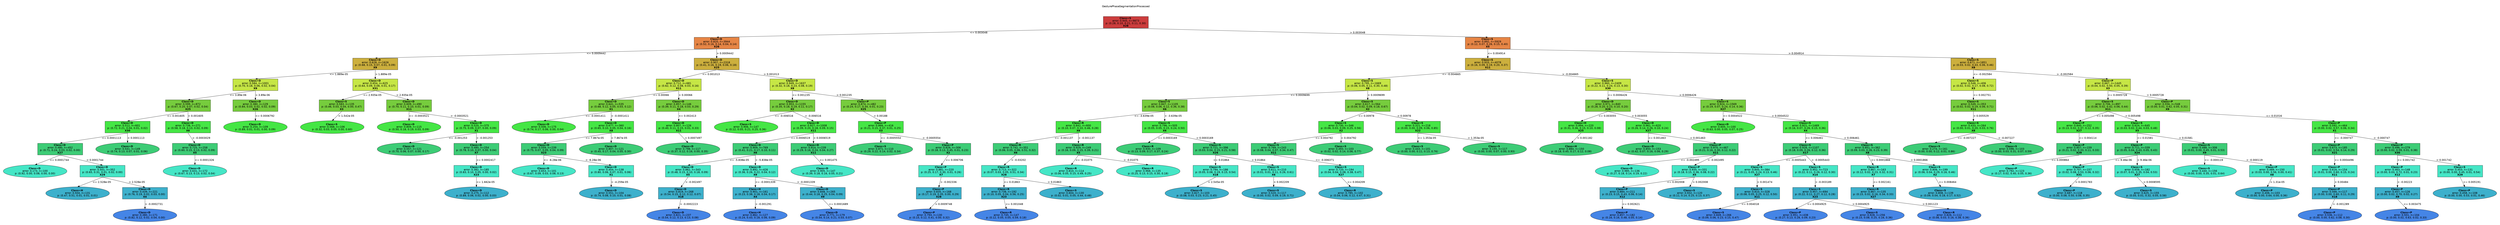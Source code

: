 digraph Tree {
splines=false;
graph [pad=".25", ranksep="0.5", nodesep="1"];
node [shape=rect, style="filled", color="black", fontname="helvetica",fillcolor="white"] ;
edge [fontname="helvetica"] ;
0 [label="GesturePhaseSegmentationProcessed", shape=plaintext];
0:s -> 1:n [style=invis];   
1 [label=<<b> Class=S </b> <br/> error: 0.945, n=9873 <br/> p: (0.28, 0.10, 0.21, 0.11, 0.30) <br/><b>X28</b>>, fillcolor="0.000 0.7 0.800", shape="rect"];
2 [label=<<b> Class=D </b> <br/> error: 0.820, n=3944 <br/> p: (0.52, 0.16, 0.14, 0.04, 0.14) <br/><b>X26</b>>, fillcolor="0.067 0.7 0.900", shape="rect"];
1:s -> 2:n [label="<= 0.003048"] ;
3 [label=<<b> Class=D </b> <br/> error: 0.628, n=1626 <br/> p: (0.68, 0.15, 0.07, 0.01, 0.09) <br/><b>X9</b>>, fillcolor="0.133 0.7 0.800", shape="rect"];
2:s -> 3:n [label="<= 0.0009442"] ;
4 [label=<<b> Class=D </b> <br/> error: 0.584, n=1001 <br/> p: (0.70, 0.18, 0.06, 0.02, 0.04) <br/><b>X9</b>>, fillcolor="0.200 0.7 0.900", shape="rect"];
3:s -> 4:n [label="<= 1.889e-05"] ;
5 [label=<<b> Class=D </b> <br/> error: 0.599, n=872 <br/> p: (0.67, 0.20, 0.07, 0.02, 0.04) <br/><b>X25</b>>, fillcolor="0.267 0.7 0.800", shape="rect"];
4:s -> 5:n [label="<= 3.89e-06"] ;
6 [label=<<b> Class=D </b> <br/> error: 0.512, n=601 <br/> p: (0.72, 0.21, 0.04, 0.01, 0.02) <br/><b>X30</b>>, fillcolor="0.333 0.7 0.900", shape="rect"];
5:s -> 6:n [label="<= 0.001605"] ;
7 [label=<<b> Class=D </b> <br/> error: 0.480, n=452 <br/> p: (0.71, 0.24, 0.03, 0.02, 0.00) <br/><b>X27</b>>, fillcolor="0.400 0.7 0.800", shape="rect"];
6:s -> 7:n [label="<= 0.0001113"] ;
8 [label=<<b> Class=D </b> <br/> error: 0.173, n=100 <br/> p: (0.92, 0.00, 0.08, 0.00, 0.00) >, fillcolor="0.467 0.7 0.900", shape="oval"];
7:s -> 8:n [label="<= 0.0001744"] ;
9 [label=<<b> Class=D </b> <br/> error: 0.501, n=352 <br/> p: (0.65, 0.31, 0.01, 0.02, 0.00) <br/><b>X29</b>>, fillcolor="0.467 0.7 0.900", shape="rect"];
7:s -> 9:n [label="> 0.0001744"] ;
10 [label=<<b> Class=H </b> <br/> error: 0.504, n=131 <br/> p: (0.47, 0.51, 0.01, 0.01, 0.01) >, fillcolor="0.533 0.7 0.800", shape="oval"];
9:s -> 10:n [label="<= 2.528e-05"] ;
11 [label=<<b> Class=D </b> <br/> error: 0.439, n=221 <br/> p: (0.76, 0.19, 0.02, 0.03, 0.00) <br/><b>X4</b>>, fillcolor="0.533 0.7 0.800", shape="rect"];
9:s -> 11:n [label="> 2.528e-05"] ;
12 [label=<<b> Class=D </b> <br/> error: 0.380, n=171 <br/> p: (0.82, 0.12, 0.02, 0.04, 0.00) >, fillcolor="0.600 0.7 0.900", shape="oval"];
11:s -> 12:n [label="> -0.0002731"] ;
13 [label=<<b> Class=D </b> <br/> error: 0.541, n=149 <br/> p: (0.74, 0.13, 0.07, 0.01, 0.06) >, fillcolor="0.400 0.7 0.800", shape="oval"];
6:s -> 13:n [label="> 0.0001113"] ;
14 [label=<<b> Class=D </b> <br/> error: 0.738, n=271 <br/> p: (0.58, 0.18, 0.13, 0.02, 0.09) <br/><b>X6</b>>, fillcolor="0.333 0.7 0.900", shape="rect"];
5:s -> 14:n [label="> 0.001605"] ;
15 [label=<<b> Class=D </b> <br/> error: 0.725, n=258 <br/> p: (0.60, 0.15, 0.13, 0.02, 0.09) <br/><b>X5</b>>, fillcolor="0.400 0.7 0.800", shape="rect"];
14:s -> 15:n [label="> -0.0003029"] ;
16 [label=<<b> Class=D </b> <br/> error: 0.631, n=172 <br/> p: (0.67, 0.13, 0.13, 0.02, 0.04) >, fillcolor="0.467 0.7 0.900", shape="oval"];
15:s -> 16:n [label="<= 0.0001326"] ;
17 [label=<<b> Class=D </b> <br/> error: 0.380, n=129 <br/> p: (0.84, 0.03, 0.02, 0.02, 0.09) <br/><b>X26</b>>, fillcolor="0.267 0.7 0.800", shape="rect"];
4:s -> 17:n [label="> 3.89e-06"] ;
18 [label=<<b> Class=D </b> <br/> error: 0.254, n=109 <br/> p: (0.89, 0.01, 0.01, 0.00, 0.09) >, fillcolor="0.333 0.7 0.900", shape="oval"];
17:s -> 18:n [label="<= 0.0006792"] ;
19 [label=<<b> Class=D </b> <br/> error: 0.654, n=625 <br/> p: (0.64, 0.09, 0.08, 0.01, 0.17) <br/><b>X31</b>>, fillcolor="0.200 0.7 0.900", shape="rect"];
3:s -> 19:n [label="> 1.889e-05"] ;
20 [label=<<b> Class=S </b> <br/> error: 0.583, n=135 <br/> p: (0.46, 0.03, 0.04, 0.00, 0.47) <br/><b>X3</b>>, fillcolor="0.267 0.7 0.800", shape="rect"];
19:s -> 20:n [label="<= 2.935e-05"] ;
21 [label=<<b> Class=S </b> <br/> error: 0.568, n=106 <br/> p: (0.32, 0.03, 0.05, 0.00, 0.60) >, fillcolor="0.333 0.7 0.900", shape="oval"];
20:s -> 21:n [label="> 1.542e-05"] ;
22 [label=<<b> Class=D </b> <br/> error: 0.609, n=490 <br/> p: (0.70, 0.11, 0.10, 0.01, 0.09) <br/><b>X11</b>>, fillcolor="0.267 0.7 0.800", shape="rect"];
19:s -> 22:n [label="> 2.935e-05"] ;
23 [label=<<b> Class=D </b> <br/> error: 0.809, n=115 <br/> p: (0.50, 0.18, 0.19, 0.03, 0.09) >, fillcolor="0.333 0.7 0.900", shape="oval"];
22:s -> 23:n [label="<= -0.0003521"] ;
24 [label=<<b> Class=D </b> <br/> error: 0.520, n=375 <br/> p: (0.75, 0.09, 0.07, 0.00, 0.09) <br/><b>X1</b>>, fillcolor="0.333 0.7 0.900", shape="rect"];
22:s -> 24:n [label="> -0.0003521"] ;
25 [label=<<b> Class=D </b> <br/> error: 0.557, n=121 <br/> p: (0.70, 0.06, 0.07, 0.00, 0.17) >, fillcolor="0.400 0.7 0.800", shape="oval"];
24:s -> 25:n [label="<= -0.001253"] ;
26 [label=<<b> Class=D </b> <br/> error: 0.480, n=254 <br/> p: (0.78, 0.10, 0.07, 0.00, 0.04) <br/><b>X7</b>>, fillcolor="0.400 0.7 0.800", shape="rect"];
24:s -> 26:n [label="> -0.001253"] ;
27 [label=<<b> Class=D </b> <br/> error: 0.382, n=185 <br/> p: (0.83, 0.10, 0.05, 0.00, 0.02) <br/><b>X23</b>>, fillcolor="0.467 0.7 0.900", shape="rect"];
26:s -> 27:n [label="<= 0.0002417"] ;
28 [label=<<b> Class=D </b> <br/> error: 0.275, n=112 <br/> p: (0.89, 0.06, 0.02, 0.00, 0.03) >, fillcolor="0.533 0.7 0.800", shape="oval"];
27:s -> 28:n [label="<= 1.662e-05"] ;
29 [label=<<b> Class=D </b> <br/> error: 0.907, n=2318 <br/> p: (0.41, 0.16, 0.19, 0.06, 0.18) <br/><b>X25</b>>, fillcolor="0.133 0.7 0.800", shape="rect"];
2:s -> 29:n [label="> 0.0009442"] ;
30 [label=<<b> Class=D </b> <br/> error: 0.712, n=681 <br/> p: (0.62, 0.12, 0.08, 0.03, 0.16) <br/><b>X11</b>>, fillcolor="0.200 0.7 0.900", shape="rect"];
29:s -> 30:n [label="<= 0.001013"] ;
31 [label=<<b> Class=D </b> <br/> error: 0.641, n=535 <br/> p: (0.68, 0.12, 0.05, 0.03, 0.12) <br/><b>X1</b>>, fillcolor="0.267 0.7 0.800", shape="rect"];
30:s -> 31:n [label="<= 0.00066"] ;
32 [label=<<b> Class=D </b> <br/> error: 0.506, n=175 <br/> p: (0.74, 0.17, 0.06, 0.00, 0.04) >, fillcolor="0.333 0.7 0.900", shape="oval"];
31:s -> 32:n [label="<= -0.0001411"] ;
33 [label=<<b> Class=D </b> <br/> error: 0.677, n=360 <br/> p: (0.65, 0.10, 0.05, 0.04, 0.16) <br/><b>X8</b>>, fillcolor="0.333 0.7 0.900", shape="rect"];
31:s -> 33:n [label="> -0.0001411"] ;
34 [label=<<b> Class=D </b> <br/> error: 0.559, n=239 <br/> p: (0.75, 0.07, 0.05, 0.04, 0.09) <br/><b>X23</b>>, fillcolor="0.400 0.7 0.800", shape="rect"];
33:s -> 34:n [label="<= 7.867e-05"] ;
35 [label=<<b> Class=D </b> <br/> error: 0.653, n=101 <br/> p: (0.67, 0.09, 0.03, 0.08, 0.13) >, fillcolor="0.467 0.7 0.900", shape="oval"];
34:s -> 35:n [label="<= -6.28e-06"] ;
36 [label=<<b> Class=D </b> <br/> error: 0.454, n=138 <br/> p: (0.80, 0.06, 0.07, 0.01, 0.06) <br/><b>X1</b>>, fillcolor="0.467 0.7 0.900", shape="rect"];
34:s -> 36:n [label="> -6.28e-06"] ;
37 [label=<<b> Class=D </b> <br/> error: 0.551, n=104 <br/> p: (0.74, 0.08, 0.10, 0.01, 0.08) >, fillcolor="0.533 0.7 0.800", shape="oval"];
36:s -> 37:n [label="> -4.259e-05"] ;
38 [label=<<b> Class=D </b> <br/> error: 0.807, n=121 <br/> p: (0.45, 0.17, 0.04, 0.05, 0.30) >, fillcolor="0.400 0.7 0.800", shape="oval"];
33:s -> 38:n [label="> 7.867e-05"] ;
39 [label=<<b> Class=D </b> <br/> error: 0.857, n=146 <br/> p: (0.39, 0.11, 0.18, 0.03, 0.29) <br/><b>X4</b>>, fillcolor="0.267 0.7 0.800", shape="rect"];
30:s -> 39:n [label="> 0.00066"] ;
40 [label=<<b> Class=D </b> <br/> error: 0.807, n=126 <br/> p: (0.40, 0.11, 0.15, 0.01, 0.33) <br/><b>X11</b>>, fillcolor="0.333 0.7 0.900", shape="rect"];
39:s -> 40:n [label="<= 0.002413"] ;
41 [label=<<b> Class=D </b> <br/> error: 0.798, n=117 <br/> p: (0.37, 0.12, 0.16, 0.00, 0.35) >, fillcolor="0.400 0.7 0.800", shape="oval"];
40:s -> 41:n [label="> 0.0007497"] ;
42 [label=<<b> Class=D </b> <br/> error: 0.949, n=1637 <br/> p: (0.32, 0.18, 0.23, 0.08, 0.19) <br/><b>X8</b>>, fillcolor="0.200 0.7 0.900", shape="rect"];
29:s -> 42:n [label="> 0.001013"] ;
43 [label=<<b> Class=D </b> <br/> error: 0.953, n=1155 <br/> p: (0.35, 0.18, 0.19, 0.11, 0.17) <br/><b>X2</b>>, fillcolor="0.267 0.7 0.800", shape="rect"];
42:s -> 43:n [label="<= 0.001235"] ;
44 [label=<<b> Class=S </b> <br/> error: 0.906, n=147 <br/> p: (0.12, 0.05, 0.21, 0.25, 0.36) >, fillcolor="0.333 0.7 0.900", shape="oval"];
43:s -> 44:n [label="<= -0.006516"] ;
45 [label=<<b> Class=D </b> <br/> error: 0.927, n=1008 <br/> p: (0.39, 0.20, 0.18, 0.09, 0.15) <br/><b>X11</b>>, fillcolor="0.333 0.7 0.900", shape="rect"];
43:s -> 45:n [label="> -0.006516"] ;
46 [label=<<b> Class=D </b> <br/> error: 0.909, n=769 <br/> p: (0.41, 0.21, 0.17, 0.10, 0.11) <br/><b>X6</b>>, fillcolor="0.400 0.7 0.800", shape="rect"];
45:s -> 46:n [label="<= 0.0006519"] ;
47 [label=<<b> Class=D </b> <br/> error: 0.862, n=343 <br/> p: (0.48, 0.15, 0.10, 0.18, 0.09) <br/><b>X5</b>>, fillcolor="0.467 0.7 0.900", shape="rect"];
46:s -> 47:n [label="<= -5.838e-05"] ;
48 [label=<<b> Class=D </b> <br/> error: 0.819, n=268 <br/> p: (0.54, 0.15, 0.12, 0.12, 0.07) <br/><b>X18</b>>, fillcolor="0.533 0.7 0.800", shape="rect"];
47:s -> 48:n [label="> -0.002497"] ;
49 [label=<<b> Class=D </b> <br/> error: 0.821, n=237 <br/> p: (0.54, 0.12, 0.13, 0.13, 0.08) >, fillcolor="0.600 0.7 0.900", shape="oval"];
48:s -> 49:n [label="> -0.0002223"] ;
50 [label=<<b> Class=D </b> <br/> error: 0.892, n=426 <br/> p: (0.36, 0.26, 0.22, 0.04, 0.12) <br/><b>X9</b>>, fillcolor="0.467 0.7 0.900", shape="rect"];
46:s -> 50:n [label="> -5.838e-05"] ;
51 [label=<<b> Class=H </b> <br/> error: 0.901, n=161 <br/> p: (0.23, 0.38, 0.18, 0.04, 0.17) <br/><b>X4</b>>, fillcolor="0.533 0.7 0.800", shape="rect"];
50:s -> 51:n [label="<= -0.0001339"] ;
52 [label=<<b> Class=H </b> <br/> error: 0.862, n=127 <br/> p: (0.24, 0.43, 0.18, 0.06, 0.09) >, fillcolor="0.600 0.7 0.900", shape="oval"];
51:s -> 52:n [label="> -0.001291"] ;
53 [label=<<b> Class=D </b> <br/> error: 0.848, n=265 <br/> p: (0.44, 0.18, 0.25, 0.04, 0.09) <br/><b>X9</b>>, fillcolor="0.533 0.7 0.800", shape="rect"];
50:s -> 53:n [label="> -0.0001339"] ;
54 [label=<<b> Class=D </b> <br/> error: 0.771, n=179 <br/> p: (0.54, 0.14, 0.21, 0.03, 0.07) >, fillcolor="0.600 0.7 0.900", shape="oval"];
53:s -> 54:n [label="<= 0.0001689"] ;
55 [label=<<b> Class=D </b> <br/> error: 0.914, n=239 <br/> p: (0.29, 0.16, 0.24, 0.04, 0.27) <br/><b>X11</b>>, fillcolor="0.400 0.7 0.800", shape="rect"];
45:s -> 55:n [label="> 0.0006519"] ;
56 [label=<<b> Class=D </b> <br/> error: 0.905, n=147 <br/> p: (0.39, 0.18, 0.16, 0.05, 0.21) >, fillcolor="0.467 0.7 0.900", shape="oval"];
55:s -> 56:n [label="<= 0.001475"] ;
57 [label=<<b> Class=P </b> <br/> error: 0.874, n=482 <br/> p: (0.24, 0.17, 0.34, 0.01, 0.23) <br/><b>X25</b>>, fillcolor="0.267 0.7 0.800", shape="rect"];
42:s -> 57:n [label="> 0.001235"] ;
58 [label=<<b> Class=P </b> <br/> error: 0.866, n=416 <br/> p: (0.21, 0.15, 0.37, 0.01, 0.25) <br/><b>X3</b>>, fillcolor="0.333 0.7 0.900", shape="rect"];
57:s -> 58:n [label="> 0.00188"] ;
59 [label=<<b> Class=S </b> <br/> error: 0.871, n=110 <br/> p: (0.29, 0.22, 0.14, 0.02, 0.34) >, fillcolor="0.400 0.7 0.800", shape="oval"];
58:s -> 59:n [label="<= -0.0005554"] ;
60 [label=<<b> Class=P </b> <br/> error: 0.826, n=306 <br/> p: (0.18, 0.13, 0.45, 0.01, 0.23) <br/><b>X2</b>>, fillcolor="0.400 0.7 0.800", shape="rect"];
58:s -> 60:n [label="> -0.0005554"] ;
61 [label=<<b> Class=P </b> <br/> error: 0.881, n=220 <br/> p: (0.25, 0.17, 0.30, 0.01, 0.26) <br/><b>X7</b>>, fillcolor="0.467 0.7 0.900", shape="rect"];
60:s -> 61:n [label="<= 0.006706"] ;
62 [label=<<b> Class=P </b> <br/> error: 0.835, n=168 <br/> p: (0.17, 0.19, 0.35, 0.00, 0.29) <br/><b>X28</b>>, fillcolor="0.533 0.7 0.800", shape="rect"];
61:s -> 62:n [label="> -0.002336"] ;
63 [label=<<b> Class=P </b> <br/> error: 0.793, n=130 <br/> p: (0.15, 0.12, 0.41, 0.00, 0.32) >, fillcolor="0.600 0.7 0.900", shape="oval"];
62:s -> 63:n [label="> 0.0009748"] ;
64 [label=<<b> Class=S </b> <br/> error: 0.892, n=5929 <br/> p: (0.12, 0.07, 0.26, 0.15, 0.40) <br/><b>X5</b>>, fillcolor="0.067 0.7 0.900", shape="rect"];
1:s -> 64:n [label="> 0.003048"] ;
65 [label=<<b> Class=S </b> <br/> error: 0.933, n=4078 <br/> p: (0.16, 0.09, 0.19, 0.20, 0.37) <br/><b>X11</b>>, fillcolor="0.133 0.7 0.800", shape="rect"];
64:s -> 65:n [label="<= 0.004914"] ;
66 [label=<<b> Class=S </b> <br/> error: 0.795, n=1669 <br/> p: (0.06, 0.05, 0.11, 0.30, 0.48) <br/><b>X8</b>>, fillcolor="0.200 0.7 0.900", shape="rect"];
65:s -> 66:n [label="<= -0.004665"] ;
67 [label=<<b> Class=S </b> <br/> error: 0.847, n=1105 <br/> p: (0.08, 0.06, 0.12, 0.36, 0.38) <br/><b>X6</b>>, fillcolor="0.267 0.7 0.800", shape="rect"];
66:s -> 67:n [label="<= 0.0009699"] ;
68 [label=<<b> Class=R </b> <br/> error: 0.842, n=600 <br/> p: (0.10, 0.07, 0.10, 0.46, 0.28) <br/><b>X6</b>>, fillcolor="0.333 0.7 0.900", shape="rect"];
67:s -> 68:n [label="<= -3.639e-05"] ;
69 [label=<<b> Class=R </b> <br/> error: 0.742, n=351 <br/> p: (0.06, 0.05, 0.06, 0.51, 0.32) <br/><b>X6</b>>, fillcolor="0.400 0.7 0.800", shape="rect"];
68:s -> 69:n [label="<= -0.001137"] ;
70 [label=<<b> Class=R </b> <br/> error: 0.713, n=322 <br/> p: (0.07, 0.03, 0.05, 0.51, 0.34) <br/><b>X28</b>>, fillcolor="0.467 0.7 0.900", shape="rect"];
69:s -> 70:n [label="> -0.03202"] ;
71 [label=<<b> Class=R </b> <br/> error: 0.738, n=192 <br/> p: (0.10, 0.05, 0.04, 0.56, 0.25) <br/><b>X23</b>>, fillcolor="0.533 0.7 0.800", shape="rect"];
70:s -> 71:n [label="<= 0.01863"] ;
72 [label=<<b> Class=R </b> <br/> error: 0.745, n=147 <br/> p: (0.12, 0.05, 0.05, 0.59, 0.18) >, fillcolor="0.600 0.7 0.900", shape="oval"];
71:s -> 72:n [label="<= 0.001048"] ;
73 [label=<<b> Class=S </b> <br/> error: 0.604, n=130 <br/> p: (0.02, 0.01, 0.05, 0.44, 0.48) >, fillcolor="0.533 0.7 0.800", shape="oval"];
70:s -> 73:n [label="> 0.01863"] ;
74 [label=<<b> Class=R </b> <br/> error: 0.929, n=249 <br/> p: (0.16, 0.09, 0.15, 0.39, 0.21) <br/><b>X5</b>>, fillcolor="0.400 0.7 0.800", shape="rect"];
68:s -> 74:n [label="> -0.001137"] ;
75 [label=<<b> Class=R </b> <br/> error: 0.810, n=114 <br/> p: (0.06, 0.05, 0.15, 0.49, 0.25) >, fillcolor="0.467 0.7 0.900", shape="oval"];
74:s -> 75:n [label="<= -0.01075"] ;
76 [label=<<b> Class=R </b> <br/> error: 0.968, n=135 <br/> p: (0.25, 0.13, 0.15, 0.30, 0.18) >, fillcolor="0.467 0.7 0.900", shape="oval"];
74:s -> 76:n [label="> -0.01075"] ;
77 [label=<<b> Class=S </b> <br/> error: 0.796, n=505 <br/> p: (0.05, 0.05, 0.15, 0.24, 0.50) <br/><b>X6</b>>, fillcolor="0.333 0.7 0.900", shape="rect"];
67:s -> 77:n [label="> -3.639e-05"] ;
78 [label=<<b> Class=R </b> <br/> error: 0.930, n=109 <br/> p: (0.13, 0.09, 0.17, 0.37, 0.24) >, fillcolor="0.400 0.7 0.800", shape="oval"];
77:s -> 78:n [label="<= 0.0003169"] ;
79 [label=<<b> Class=S </b> <br/> error: 0.721, n=396 <br/> p: (0.03, 0.04, 0.15, 0.21, 0.58) <br/><b>X26</b>>, fillcolor="0.400 0.7 0.800", shape="rect"];
77:s -> 79:n [label="> 0.0003169"] ;
80 [label=<<b> Class=S </b> <br/> error: 0.794, n=186 <br/> p: (0.05, 0.08, 0.19, 0.15, 0.54) <br/><b>X18</b>>, fillcolor="0.467 0.7 0.900", shape="rect"];
79:s -> 80:n [label="<= 0.01864"] ;
81 [label=<<b> Class=S </b> <br/> error: 0.827, n=103 <br/> p: (0.08, 0.03, 0.23, 0.21, 0.45) >, fillcolor="0.533 0.7 0.800", shape="oval"];
80:s -> 81:n [label="> 2.545e-05"] ;
82 [label=<<b> Class=S </b> <br/> error: 0.611, n=210 <br/> p: (0.01, 0.01, 0.11, 0.26, 0.61) <br/><b>X6</b>>, fillcolor="0.467 0.7 0.900", shape="rect"];
79:s -> 82:n [label="> 0.01864"] ;
83 [label=<<b> Class=S </b> <br/> error: 0.520, n=117 <br/> p: (0.00, 0.02, 0.09, 0.19, 0.71) >, fillcolor="0.533 0.7 0.800", shape="oval"];
82:s -> 83:n [label="> 0.002209"] ;
84 [label=<<b> Class=S </b> <br/> error: 0.617, n=564 <br/> p: (0.04, 0.02, 0.09, 0.18, 0.67) <br/><b>X2</b>>, fillcolor="0.267 0.7 0.800", shape="rect"];
66:s -> 84:n [label="> 0.0009699"] ;
85 [label=<<b> Class=S </b> <br/> error: 0.730, n=346 <br/> p: (0.06, 0.03, 0.09, 0.25, 0.56) <br/><b>X2</b>>, fillcolor="0.333 0.7 0.900", shape="rect"];
84:s -> 85:n [label="<= 0.00978"] ;
86 [label=<<b> Class=S </b> <br/> error: 0.769, n=243 <br/> p: (0.08, 0.04, 0.07, 0.34, 0.47) <br/><b>X11</b>>, fillcolor="0.400 0.7 0.800", shape="rect"];
85:s -> 86:n [label="<= 0.004792"] ;
87 [label=<<b> Class=S </b> <br/> error: 0.720, n=194 <br/> p: (0.04, 0.04, 0.08, 0.38, 0.47) <br/><b>X27</b>>, fillcolor="0.467 0.7 0.900", shape="rect"];
86:s -> 87:n [label="<= -0.006371"] ;
88 [label=<<b> Class=R </b> <br/> error: 0.785, n=102 <br/> p: (0.04, 0.06, 0.12, 0.47, 0.31) >, fillcolor="0.533 0.7 0.800", shape="oval"];
87:s -> 88:n [label="<= 0.004209"] ;
89 [label=<<b> Class=S </b> <br/> error: 0.493, n=103 <br/> p: (0.02, 0.02, 0.14, 0.06, 0.77) >, fillcolor="0.400 0.7 0.800", shape="oval"];
85:s -> 89:n [label="> 0.004792"] ;
90 [label=<<b> Class=S </b> <br/> error: 0.321, n=218 <br/> p: (0.00, 0.00, 0.09, 0.06, 0.85) <br/><b>X22</b>>, fillcolor="0.333 0.7 0.900", shape="rect"];
84:s -> 90:n [label="> 0.00978"] ;
91 [label=<<b> Class=S </b> <br/> error: 0.443, n=101 <br/> p: (0.00, 0.00, 0.11, 0.13, 0.76) >, fillcolor="0.400 0.7 0.800", shape="oval"];
90:s -> 91:n [label="<= 1.353e-05"] ;
92 [label=<<b> Class=S </b> <br/> error: 0.155, n=117 <br/> p: (0.00, 0.00, 0.07, 0.00, 0.93) >, fillcolor="0.400 0.7 0.800", shape="oval"];
90:s -> 92:n [label="> 1.353e-05"] ;
93 [label=<<b> Class=S </b> <br/> error: 0.960, n=2409 <br/> p: (0.22, 0.11, 0.24, 0.13, 0.30) <br/><b>X30</b>>, fillcolor="0.200 0.7 0.900", shape="rect"];
65:s -> 93:n [label="> -0.004665"] ;
94 [label=<<b> Class=D </b> <br/> error: 0.971, n=840 <br/> p: (0.28, 0.20, 0.23, 0.10, 0.20) <br/><b>X26</b>>, fillcolor="0.267 0.7 0.800", shape="rect"];
93:s -> 94:n [label="<= 0.0006426"] ;
95 [label=<<b> Class=H </b> <br/> error: 0.894, n=220 <br/> p: (0.31, 0.36, 0.15, 0.10, 0.08) <br/><b>X25</b>>, fillcolor="0.333 0.7 0.900", shape="rect"];
94:s -> 95:n [label="<= 0.003055"] ;
96 [label=<<b> Class=H </b> <br/> error: 0.884, n=150 <br/> p: (0.18, 0.45, 0.17, 0.12, 0.08) >, fillcolor="0.400 0.7 0.800", shape="oval"];
95:s -> 96:n [label="> 0.001182"] ;
97 [label=<<b> Class=D </b> <br/> error: 0.961, n=620 <br/> p: (0.26, 0.14, 0.26, 0.10, 0.24) <br/><b>X27</b>>, fillcolor="0.333 0.7 0.900", shape="rect"];
94:s -> 97:n [label="> 0.003055"] ;
98 [label=<<b> Class=D </b> <br/> error: 0.850, n=153 <br/> p: (0.42, 0.07, 0.16, 0.06, 0.29) >, fillcolor="0.400 0.7 0.800", shape="oval"];
97:s -> 98:n [label="<= 0.001463"] ;
99 [label=<<b> Class=P </b> <br/> error: 0.970, n=467 <br/> p: (0.21, 0.16, 0.30, 0.12, 0.22) <br/><b>X11</b>>, fillcolor="0.400 0.7 0.800", shape="rect"];
97:s -> 99:n [label="> 0.001463"] ;
100 [label=<<b> Class=D </b> <br/> error: 0.985, n=136 <br/> p: (0.27, 0.18, 0.14, 0.19, 0.22) >, fillcolor="0.467 0.7 0.900", shape="oval"];
99:s -> 100:n [label="<= -0.002495"] ;
101 [label=<<b> Class=P </b> <br/> error: 0.935, n=331 <br/> p: (0.18, 0.15, 0.36, 0.08, 0.22) <br/><b>X5</b>>, fillcolor="0.467 0.7 0.900", shape="rect"];
99:s -> 101:n [label="> -0.002495"] ;
102 [label=<<b> Class=P </b> <br/> error: 0.884, n=211 <br/> p: (0.23, 0.15, 0.43, 0.06, 0.14) <br/><b>X12</b>>, fillcolor="0.533 0.7 0.800", shape="rect"];
101:s -> 102:n [label="<= 0.002008"] ;
103 [label=<<b> Class=P </b> <br/> error: 0.857, n=182 <br/> p: (0.16, 0.16, 0.48, 0.05, 0.14) >, fillcolor="0.600 0.7 0.900", shape="oval"];
102:s -> 103:n [label="<= 0.002621"] ;
104 [label=<<b> Class=S </b> <br/> error: 0.932, n=120 <br/> p: (0.11, 0.14, 0.25, 0.13, 0.37) >, fillcolor="0.533 0.7 0.800", shape="oval"];
101:s -> 104:n [label="> 0.002008"] ;
105 [label=<<b> Class=S </b> <br/> error: 0.924, n=1569 <br/> p: (0.19, 0.07, 0.24, 0.14, 0.36) <br/><b>X27</b>>, fillcolor="0.267 0.7 0.800", shape="rect"];
93:s -> 105:n [label="> 0.0006426"] ;
106 [label=<<b> Class=D </b> <br/> error: 0.605, n=100 <br/> p: (0.63, 0.00, 0.05, 0.07, 0.25) >, fillcolor="0.333 0.7 0.900", shape="oval"];
105:s -> 106:n [label="<= 0.0004522"] ;
107 [label=<<b> Class=S </b> <br/> error: 0.921, n=1469 <br/> p: (0.16, 0.07, 0.26, 0.15, 0.36) <br/><b>X4</b>>, fillcolor="0.333 0.7 0.900", shape="rect"];
105:s -> 107:n [label="> 0.0004522"] ;
108 [label=<<b> Class=S </b> <br/> error: 0.928, n=1107 <br/> p: (0.18, 0.09, 0.26, 0.12, 0.36) <br/><b>X17</b>>, fillcolor="0.400 0.7 0.800", shape="rect"];
107:s -> 108:n [label="<= 0.006461"] ;
109 [label=<<b> Class=S </b> <br/> error: 0.845, n=384 <br/> p: (0.11, 0.05, 0.24, 0.13, 0.46) <br/><b>X27</b>>, fillcolor="0.467 0.7 0.900", shape="rect"];
108:s -> 109:n [label="<= -0.0005443"] ;
110 [label=<<b> Class=S </b> <br/> error: 0.810, n=328 <br/> p: (0.08, 0.05, 0.25, 0.12, 0.50) <br/><b>X11</b>>, fillcolor="0.533 0.7 0.800", shape="rect"];
109:s -> 110:n [label="> 0.001474"] ;
111 [label=<<b> Class=S </b> <br/> error: 0.849, n=266 <br/> p: (0.09, 0.06, 0.23, 0.15, 0.47) >, fillcolor="0.600 0.7 0.900", shape="oval"];
110:s -> 111:n [label="<= 0.004018"] ;
112 [label=<<b> Class=S </b> <br/> error: 0.952, n=723 <br/> p: (0.22, 0.11, 0.26, 0.12, 0.30) <br/><b>X14</b>>, fillcolor="0.467 0.7 0.900", shape="rect"];
108:s -> 112:n [label="> -0.0005443"] ;
113 [label=<<b> Class=S </b> <br/> error: 0.957, n=694 <br/> p: (0.22, 0.11, 0.27, 0.12, 0.28) <br/><b>X23</b>>, fillcolor="0.533 0.7 0.800", shape="rect"];
112:s -> 113:n [label="> -0.003189"] ;
114 [label=<<b> Class=P </b> <br/> error: 0.951, n=438 <br/> p: (0.27, 0.13, 0.28, 0.09, 0.23) >, fillcolor="0.600 0.7 0.900", shape="oval"];
113:s -> 114:n [label="<= 0.0004925"] ;
115 [label=<<b> Class=S </b> <br/> error: 0.928, n=256 <br/> p: (0.15, 0.08, 0.25, 0.16, 0.36) >, fillcolor="0.600 0.7 0.900", shape="oval"];
113:s -> 115:n [label="> 0.0004925"] ;
116 [label=<<b> Class=S </b> <br/> error: 0.851, n=362 <br/> p: (0.09, 0.03, 0.26, 0.23, 0.39) <br/><b>X8</b>>, fillcolor="0.400 0.7 0.800", shape="rect"];
107:s -> 116:n [label="> 0.006461"] ;
117 [label=<<b> Class=R </b> <br/> error: 0.867, n=163 <br/> p: (0.12, 0.02, 0.23, 0.32, 0.31) <br/><b>X7</b>>, fillcolor="0.467 0.7 0.900", shape="rect"];
116:s -> 117:n [label="<= 0.0001866"] ;
118 [label=<<b> Class=R </b> <br/> error: 0.867, n=135 <br/> p: (0.15, 0.02, 0.16, 0.34, 0.33) <br/><b>X27</b>>, fillcolor="0.533 0.7 0.800", shape="rect"];
117:s -> 118:n [label="<= 0.002161"] ;
119 [label=<<b> Class=R </b> <br/> error: 0.826, n=112 <br/> p: (0.08, 0.03, 0.16, 0.38, 0.36) >, fillcolor="0.600 0.7 0.900", shape="oval"];
118:s -> 119:n [label="> 0.001123"] ;
120 [label=<<b> Class=S </b> <br/> error: 0.806, n=199 <br/> p: (0.06, 0.04, 0.29, 0.16, 0.46) <br/><b>X2</b>>, fillcolor="0.467 0.7 0.900", shape="rect"];
116:s -> 120:n [label="> 0.0001866"] ;
121 [label=<<b> Class=S </b> <br/> error: 0.808, n=139 <br/> p: (0.09, 0.04, 0.18, 0.17, 0.52) >, fillcolor="0.533 0.7 0.800", shape="oval"];
120:s -> 121:n [label="<= 0.008464"] ;
122 [label=<<b> Class=S </b> <br/> error: 0.671, n=1851 <br/> p: (0.03, 0.02, 0.43, 0.06, 0.46) <br/><b>X8</b>>, fillcolor="0.133 0.7 0.800", shape="rect"];
64:s -> 122:n [label="> 0.004914"] ;
123 [label=<<b> Class=S </b> <br/> error: 0.548, n=406 <br/> p: (0.02, 0.02, 0.17, 0.08, 0.72) <br/><b>X3</b>>, fillcolor="0.200 0.7 0.900", shape="rect"];
122:s -> 123:n [label="<= -0.002584"] ;
124 [label=<<b> Class=S </b> <br/> error: 0.549, n=353 <br/> p: (0.02, 0.02, 0.19, 0.06, 0.71) <br/><b>X11</b>>, fillcolor="0.267 0.7 0.800", shape="rect"];
123:s -> 124:n [label="<= 0.002751"] ;
125 [label=<<b> Class=S </b> <br/> error: 0.433, n=264 <br/> p: (0.00, 0.01, 0.20, 0.03, 0.76) <br/><b>X8</b>>, fillcolor="0.333 0.7 0.900", shape="rect"];
124:s -> 125:n [label="> 0.005529"] ;
126 [label=<<b> Class=S </b> <br/> error: 0.274, n=161 <br/> p: (0.00, 0.00, 0.12, 0.01, 0.86) >, fillcolor="0.400 0.7 0.800", shape="oval"];
125:s -> 126:n [label="<= -0.007227"] ;
127 [label=<<b> Class=S </b> <br/> error: 0.596, n=103 <br/> p: (0.00, 0.03, 0.31, 0.07, 0.59) >, fillcolor="0.400 0.7 0.800", shape="oval"];
125:s -> 127:n [label="> -0.007227"] ;
128 [label=<<b> Class=P </b> <br/> error: 0.667, n=1445 <br/> p: (0.04, 0.02, 0.50, 0.05, 0.39) <br/><b>X3</b>>, fillcolor="0.200 0.7 0.900", shape="rect"];
122:s -> 128:n [label="> -0.002584"] ;
129 [label=<<b> Class=S </b> <br/> error: 0.706, n=897 <br/> p: (0.06, 0.02, 0.42, 0.06, 0.44) <br/><b>X11</b>>, fillcolor="0.267 0.7 0.800", shape="rect"];
128:s -> 129:n [label="<= 0.0005728"] ;
130 [label=<<b> Class=P </b> <br/> error: 0.840, n=252 <br/> p: (0.13, 0.02, 0.37, 0.12, 0.35) <br/><b>X27</b>>, fillcolor="0.333 0.7 0.900", shape="rect"];
129:s -> 130:n [label="<= 0.005498"] ;
131 [label=<<b> Class=P </b> <br/> error: 0.857, n=159 <br/> p: (0.21, 0.02, 0.33, 0.11, 0.33) <br/><b>X29</b>>, fillcolor="0.400 0.7 0.800", shape="rect"];
130:s -> 131:n [label="<= 0.004114"] ;
132 [label=<<b> Class=P </b> <br/> error: 0.792, n=123 <br/> p: (0.17, 0.02, 0.40, 0.05, 0.36) >, fillcolor="0.467 0.7 0.900", shape="oval"];
131:s -> 132:n [label="<= 0.000864"] ;
133 [label=<<b> Class=S </b> <br/> error: 0.624, n=645 <br/> p: (0.03, 0.02, 0.44, 0.03, 0.48) <br/><b>X5</b>>, fillcolor="0.333 0.7 0.900", shape="rect"];
129:s -> 133:n [label="> 0.005498"] ;
134 [label=<<b> Class=P </b> <br/> error: 0.711, n=339 <br/> p: (0.05, 0.04, 0.43, 0.05, 0.43) <br/><b>X24</b>>, fillcolor="0.400 0.7 0.800", shape="rect"];
133:s -> 134:n [label="<= 0.01581"] ;
135 [label=<<b> Class=P </b> <br/> error: 0.707, n=157 <br/> p: (0.02, 0.08, 0.53, 0.06, 0.32) <br/><b>X31</b>>, fillcolor="0.467 0.7 0.900", shape="rect"];
134:s -> 135:n [label="<= 9.46e-06"] ;
136 [label=<<b> Class=P </b> <br/> error: 0.687, n=118 <br/> p: (0.00, 0.08, 0.50, 0.08, 0.35) >, fillcolor="0.533 0.7 0.800", shape="oval"];
135:s -> 136:n [label="> 0.0001783"] ;
137 [label=<<b> Class=S </b> <br/> error: 0.658, n=182 <br/> p: (0.07, 0.01, 0.35, 0.04, 0.53) <br/><b>X27</b>>, fillcolor="0.467 0.7 0.900", shape="rect"];
134:s -> 137:n [label="> 9.46e-06"] ;
138 [label=<<b> Class=S </b> <br/> error: 0.625, n=155 <br/> p: (0.05, 0.01, 0.32, 0.05, 0.58) >, fillcolor="0.533 0.7 0.800", shape="oval"];
137:s -> 138:n [label="> 0.0008595"] ;
139 [label=<<b> Class=S </b> <br/> error: 0.488, n=306 <br/> p: (0.01, 0.00, 0.45, 0.01, 0.53) <br/><b>X9</b>>, fillcolor="0.400 0.7 0.800", shape="rect"];
133:s -> 139:n [label="> 0.01581"] ;
140 [label=<<b> Class=S </b> <br/> error: 0.440, n=156 <br/> p: (0.00, 0.00, 0.35, 0.01, 0.64) >, fillcolor="0.467 0.7 0.900", shape="oval"];
139:s -> 140:n [label="<= -0.000119"] ;
141 [label=<<b> Class=P </b> <br/> error: 0.489, n=150 <br/> p: (0.03, 0.00, 0.56, 0.00, 0.41) <br/><b>X8</b>>, fillcolor="0.467 0.7 0.900", shape="rect"];
139:s -> 141:n [label="> -0.000119"] ;
142 [label=<<b> Class=P </b> <br/> error: 0.406, n=103 <br/> p: (0.00, 0.00, 0.64, 0.00, 0.36) >, fillcolor="0.533 0.7 0.800", shape="oval"];
141:s -> 142:n [label="> 1.31e-05"] ;
143 [label=<<b> Class=P </b> <br/> error: 0.556, n=548 <br/> p: (0.00, 0.01, 0.62, 0.05, 0.31) <br/><b>X9</b>>, fillcolor="0.267 0.7 0.800", shape="rect"];
128:s -> 143:n [label="> 0.0005728"] ;
144 [label=<<b> Class=P </b> <br/> error: 0.592, n=464 <br/> p: (0.00, 0.02, 0.57, 0.06, 0.34) <br/><b>X1</b>>, fillcolor="0.333 0.7 0.900", shape="rect"];
143:s -> 144:n [label="<= 0.01016"] ;
145 [label=<<b> Class=P </b> <br/> error: 0.673, n=185 <br/> p: (0.01, 0.02, 0.54, 0.14, 0.29) <br/><b>X21</b>>, fillcolor="0.400 0.7 0.800", shape="rect"];
144:s -> 145:n [label="<= -0.000747"] ;
146 [label=<<b> Class=P </b> <br/> error: 0.616, n=154 <br/> p: (0.01, 0.00, 0.60, 0.15, 0.24) <br/><b>X11</b>>, fillcolor="0.467 0.7 0.900", shape="rect"];
145:s -> 146:n [label="<= 0.0004496"] ;
147 [label=<<b> Class=P </b> <br/> error: 0.566, n=117 <br/> p: (0.00, 0.00, 0.60, 0.11, 0.29) <br/><b>X18</b>>, fillcolor="0.533 0.7 0.800", shape="rect"];
146:s -> 147:n [label="> 0.00484"] ;
148 [label=<<b> Class=P </b> <br/> error: 0.536, n=112 <br/> p: (0.00, 0.00, 0.62, 0.08, 0.30) >, fillcolor="0.600 0.7 0.900", shape="oval"];
147:s -> 148:n [label="> -0.001289"] ;
149 [label=<<b> Class=P </b> <br/> error: 0.496, n=279 <br/> p: (0.00, 0.02, 0.59, 0.01, 0.38) <br/><b>X30</b>>, fillcolor="0.400 0.7 0.800", shape="rect"];
144:s -> 149:n [label="> -0.000747"] ;
150 [label=<<b> Class=P </b> <br/> error: 0.463, n=148 <br/> p: (0.00, 0.03, 0.72, 0.01, 0.23) <br/><b>X12</b>>, fillcolor="0.467 0.7 0.900", shape="rect"];
149:s -> 150:n [label="<= 0.001742"] ;
151 [label=<<b> Class=P </b> <br/> error: 0.457, n=126 <br/> p: (0.00, 0.02, 0.70, 0.02, 0.27) <br/><b>X9</b>>, fillcolor="0.533 0.7 0.800", shape="rect"];
150:s -> 151:n [label="> -0.00223"] ;
152 [label=<<b> Class=P </b> <br/> error: 0.501, n=104 <br/> p: (0.00, 0.02, 0.63, 0.02, 0.33) >, fillcolor="0.600 0.7 0.900", shape="oval"];
151:s -> 152:n [label="<= 0.003475"] ;
153 [label=<<b> Class=S </b> <br/> error: 0.453, n=131 <br/> p: (0.00, 0.00, 0.45, 0.01, 0.54) <br/><b>X29</b>>, fillcolor="0.467 0.7 0.900", shape="rect"];
149:s -> 153:n [label="> 0.001742"] ;
154 [label=<<b> Class=P </b> <br/> error: 0.458, n=108 <br/> p: (0.00, 0.00, 0.53, 0.01, 0.46) >, fillcolor="0.533 0.7 0.800", shape="oval"];
153:s -> 154:n [label="<= 0.005191"] ;

}